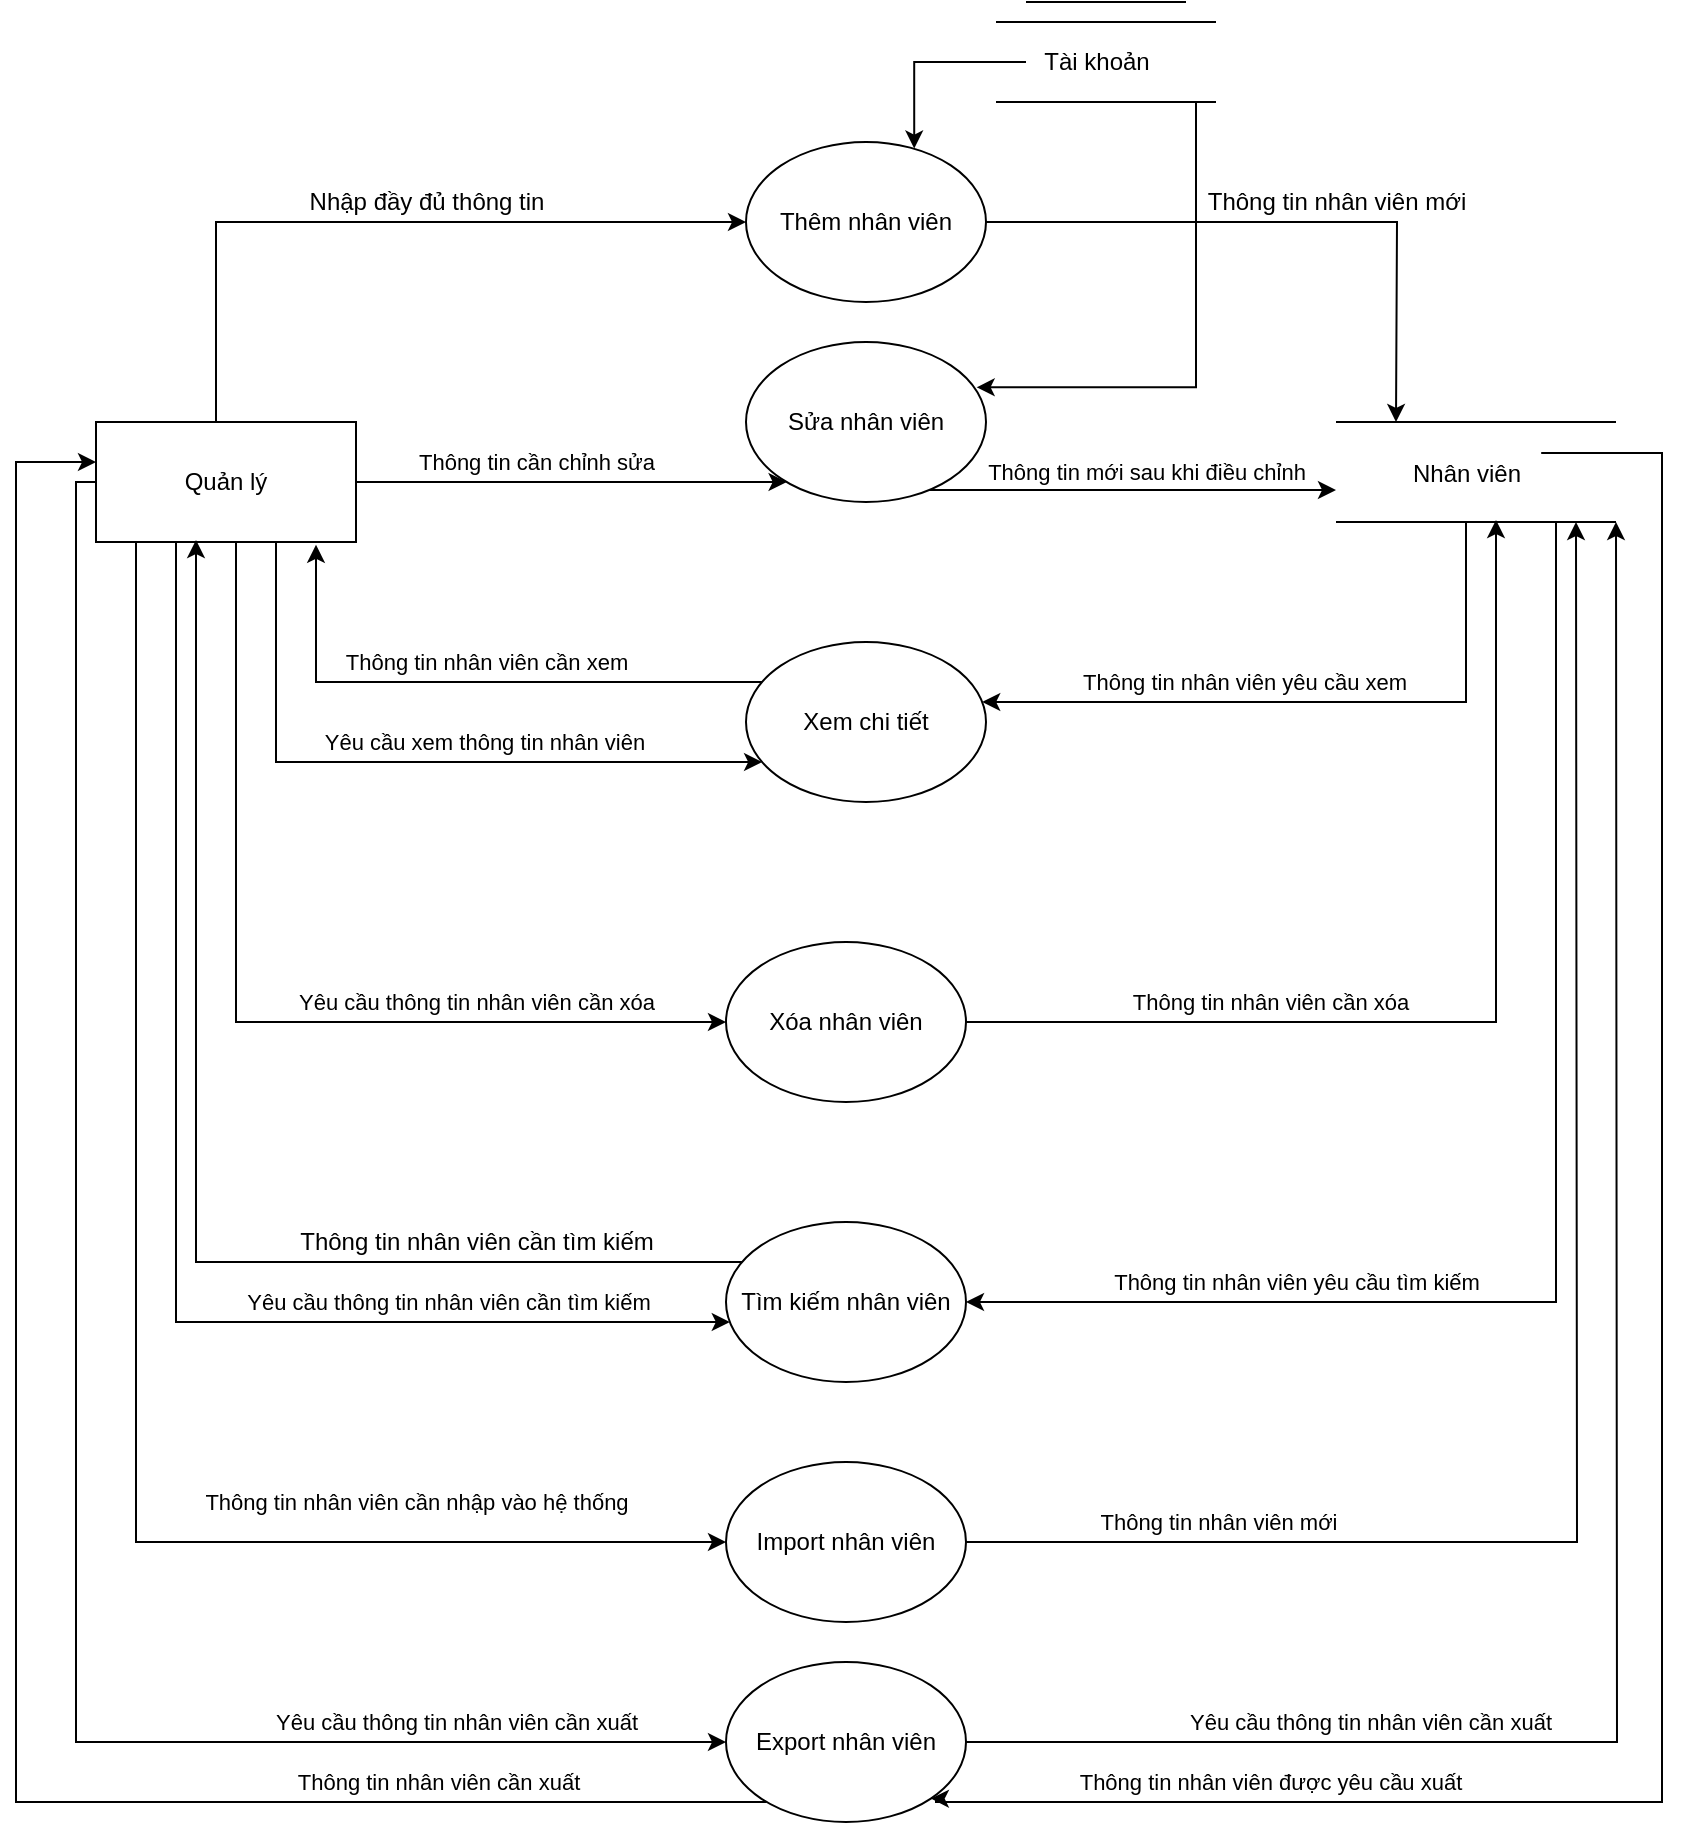 <mxfile version="16.0.3" type="device"><diagram id="R2lEEEUBdFMjLlhIrx00" name="Page-1"><mxGraphModel dx="1221" dy="634" grid="1" gridSize="10" guides="1" tooltips="1" connect="1" arrows="1" fold="1" page="1" pageScale="1" pageWidth="850" pageHeight="1100" math="0" shadow="0" extFonts="Permanent Marker^https://fonts.googleapis.com/css?family=Permanent+Marker"><root><mxCell id="0"/><mxCell id="1" parent="0"/><mxCell id="qpPjTsfXtciJ6-ruc6eX-25" style="edgeStyle=orthogonalEdgeStyle;rounded=0;orthogonalLoop=1;jettySize=auto;html=1;" parent="1" source="qpPjTsfXtciJ6-ruc6eX-1" target="qpPjTsfXtciJ6-ruc6eX-5" edge="1"><mxGeometry relative="1" as="geometry"><Array as="points"><mxPoint x="110" y="140"/></Array></mxGeometry></mxCell><mxCell id="qpPjTsfXtciJ6-ruc6eX-33" style="edgeStyle=orthogonalEdgeStyle;rounded=0;orthogonalLoop=1;jettySize=auto;html=1;" parent="1" source="qpPjTsfXtciJ6-ruc6eX-1" target="qpPjTsfXtciJ6-ruc6eX-6" edge="1"><mxGeometry relative="1" as="geometry"><Array as="points"><mxPoint x="340" y="270"/><mxPoint x="340" y="270"/></Array></mxGeometry></mxCell><mxCell id="qpPjTsfXtciJ6-ruc6eX-34" value="Thông tin cần chỉnh sửa" style="edgeLabel;html=1;align=center;verticalAlign=middle;resizable=0;points=[];" parent="qpPjTsfXtciJ6-ruc6eX-33" vertex="1" connectable="0"><mxGeometry x="-0.194" relative="1" as="geometry"><mxPoint x="3" y="-10" as="offset"/></mxGeometry></mxCell><mxCell id="qpPjTsfXtciJ6-ruc6eX-37" style="edgeStyle=orthogonalEdgeStyle;rounded=0;orthogonalLoop=1;jettySize=auto;html=1;" parent="1" source="qpPjTsfXtciJ6-ruc6eX-1" target="qpPjTsfXtciJ6-ruc6eX-9" edge="1"><mxGeometry relative="1" as="geometry"><Array as="points"><mxPoint x="140" y="410"/></Array></mxGeometry></mxCell><mxCell id="qpPjTsfXtciJ6-ruc6eX-38" value="Yêu cầu xem thông tin nhân viên" style="edgeLabel;html=1;align=center;verticalAlign=middle;resizable=0;points=[];" parent="qpPjTsfXtciJ6-ruc6eX-37" vertex="1" connectable="0"><mxGeometry x="-0.124" relative="1" as="geometry"><mxPoint x="59" y="-10" as="offset"/></mxGeometry></mxCell><mxCell id="qpPjTsfXtciJ6-ruc6eX-43" style="edgeStyle=orthogonalEdgeStyle;rounded=0;orthogonalLoop=1;jettySize=auto;html=1;" parent="1" source="qpPjTsfXtciJ6-ruc6eX-1" target="qpPjTsfXtciJ6-ruc6eX-7" edge="1"><mxGeometry relative="1" as="geometry"><Array as="points"><mxPoint x="120" y="540"/></Array></mxGeometry></mxCell><mxCell id="qpPjTsfXtciJ6-ruc6eX-44" value="Yêu cầu thông tin nhân viên cần xóa" style="edgeLabel;html=1;align=center;verticalAlign=middle;resizable=0;points=[];" parent="qpPjTsfXtciJ6-ruc6eX-43" vertex="1" connectable="0"><mxGeometry x="0.493" relative="1" as="geometry"><mxPoint x="-2" y="-10" as="offset"/></mxGeometry></mxCell><mxCell id="qpPjTsfXtciJ6-ruc6eX-47" style="edgeStyle=orthogonalEdgeStyle;rounded=0;orthogonalLoop=1;jettySize=auto;html=1;" parent="1" source="qpPjTsfXtciJ6-ruc6eX-1" target="qpPjTsfXtciJ6-ruc6eX-8" edge="1"><mxGeometry relative="1" as="geometry"><Array as="points"><mxPoint x="90" y="690"/></Array></mxGeometry></mxCell><mxCell id="qpPjTsfXtciJ6-ruc6eX-48" value="Yêu cầu thông tin nhân viên cần tìm kiếm" style="edgeLabel;html=1;align=center;verticalAlign=middle;resizable=0;points=[];" parent="qpPjTsfXtciJ6-ruc6eX-47" vertex="1" connectable="0"><mxGeometry x="0.606" y="-2" relative="1" as="geometry"><mxPoint x="-10" y="-12" as="offset"/></mxGeometry></mxCell><mxCell id="R-auny97bDGTehmVkG5V-3" value="Thông tin nhân viên cần nhập vào hệ thống" style="edgeStyle=orthogonalEdgeStyle;rounded=0;orthogonalLoop=1;jettySize=auto;html=1;" parent="1" source="qpPjTsfXtciJ6-ruc6eX-1" target="R-auny97bDGTehmVkG5V-1" edge="1"><mxGeometry x="0.61" y="20" relative="1" as="geometry"><Array as="points"><mxPoint x="70" y="800"/></Array><mxPoint as="offset"/></mxGeometry></mxCell><mxCell id="R-auny97bDGTehmVkG5V-6" style="edgeStyle=orthogonalEdgeStyle;rounded=0;orthogonalLoop=1;jettySize=auto;html=1;" parent="1" source="qpPjTsfXtciJ6-ruc6eX-1" target="R-auny97bDGTehmVkG5V-2" edge="1"><mxGeometry relative="1" as="geometry"><Array as="points"><mxPoint x="40" y="270"/><mxPoint x="40" y="900"/></Array></mxGeometry></mxCell><mxCell id="R-auny97bDGTehmVkG5V-7" value="Yêu cầu thông tin nhân viên cần xuất" style="edgeLabel;html=1;align=center;verticalAlign=middle;resizable=0;points=[];" parent="R-auny97bDGTehmVkG5V-6" vertex="1" connectable="0"><mxGeometry x="0.692" y="3" relative="1" as="geometry"><mxPoint x="13" y="-7" as="offset"/></mxGeometry></mxCell><mxCell id="qpPjTsfXtciJ6-ruc6eX-1" value="Quản lý" style="rounded=0;whiteSpace=wrap;html=1;" parent="1" vertex="1"><mxGeometry x="50" y="240" width="130" height="60" as="geometry"/></mxCell><mxCell id="qpPjTsfXtciJ6-ruc6eX-2" value="" style="endArrow=none;html=1;rounded=0;" parent="1" edge="1"><mxGeometry width="50" height="50" relative="1" as="geometry"><mxPoint x="670" y="240" as="sourcePoint"/><mxPoint x="810" y="240" as="targetPoint"/></mxGeometry></mxCell><mxCell id="qpPjTsfXtciJ6-ruc6eX-3" value="" style="endArrow=none;html=1;rounded=0;" parent="1" edge="1"><mxGeometry width="50" height="50" relative="1" as="geometry"><mxPoint x="670" y="290" as="sourcePoint"/><mxPoint x="790" y="290" as="targetPoint"/></mxGeometry></mxCell><mxCell id="qpPjTsfXtciJ6-ruc6eX-39" style="edgeStyle=orthogonalEdgeStyle;rounded=0;orthogonalLoop=1;jettySize=auto;html=1;" parent="1" target="qpPjTsfXtciJ6-ruc6eX-9" edge="1"><mxGeometry relative="1" as="geometry"><mxPoint x="735" y="290" as="sourcePoint"/><Array as="points"><mxPoint x="735" y="380"/></Array></mxGeometry></mxCell><mxCell id="qpPjTsfXtciJ6-ruc6eX-40" value="Thông tin nhân viên yêu cầu xem" style="edgeLabel;html=1;align=center;verticalAlign=middle;resizable=0;points=[];" parent="qpPjTsfXtciJ6-ruc6eX-39" vertex="1" connectable="0"><mxGeometry x="0.147" relative="1" as="geometry"><mxPoint x="-11" y="-10" as="offset"/></mxGeometry></mxCell><mxCell id="qpPjTsfXtciJ6-ruc6eX-51" style="edgeStyle=orthogonalEdgeStyle;rounded=0;orthogonalLoop=1;jettySize=auto;html=1;" parent="1" target="qpPjTsfXtciJ6-ruc6eX-8" edge="1"><mxGeometry relative="1" as="geometry"><mxPoint x="810" y="290" as="sourcePoint"/><Array as="points"><mxPoint x="780" y="290"/><mxPoint x="780" y="680"/></Array></mxGeometry></mxCell><mxCell id="qpPjTsfXtciJ6-ruc6eX-52" value="Thông tin nhân viên yêu cầu tìm kiếm" style="edgeLabel;html=1;align=center;verticalAlign=middle;resizable=0;points=[];" parent="qpPjTsfXtciJ6-ruc6eX-51" vertex="1" connectable="0"><mxGeometry x="0.46" y="-4" relative="1" as="geometry"><mxPoint x="-28" y="-6" as="offset"/></mxGeometry></mxCell><mxCell id="R-auny97bDGTehmVkG5V-10" style="edgeStyle=orthogonalEdgeStyle;rounded=0;orthogonalLoop=1;jettySize=auto;html=1;entryX=1;entryY=1;entryDx=0;entryDy=0;" parent="1" target="R-auny97bDGTehmVkG5V-2" edge="1"><mxGeometry relative="1" as="geometry"><mxPoint x="772.6" y="255.5" as="sourcePoint"/><mxPoint x="470.026" y="918.284" as="targetPoint"/><Array as="points"><mxPoint x="833" y="256"/><mxPoint x="833" y="930"/><mxPoint x="470" y="930"/><mxPoint x="470" y="928"/></Array></mxGeometry></mxCell><mxCell id="R-auny97bDGTehmVkG5V-11" value="Thông tin nhân viên được yêu cầu xuất" style="edgeLabel;html=1;align=center;verticalAlign=middle;resizable=0;points=[];" parent="R-auny97bDGTehmVkG5V-10" vertex="1" connectable="0"><mxGeometry x="0.69" relative="1" as="geometry"><mxPoint y="-10" as="offset"/></mxGeometry></mxCell><mxCell id="qpPjTsfXtciJ6-ruc6eX-4" value="Nhân viên" style="text;html=1;align=center;verticalAlign=middle;resizable=0;points=[];autosize=1;strokeColor=none;fillColor=none;" parent="1" vertex="1"><mxGeometry x="700" y="255.5" width="70" height="20" as="geometry"/></mxCell><mxCell id="qpPjTsfXtciJ6-ruc6eX-31" style="edgeStyle=orthogonalEdgeStyle;rounded=0;orthogonalLoop=1;jettySize=auto;html=1;" parent="1" source="qpPjTsfXtciJ6-ruc6eX-5" edge="1"><mxGeometry relative="1" as="geometry"><mxPoint x="700" y="240" as="targetPoint"/></mxGeometry></mxCell><mxCell id="qpPjTsfXtciJ6-ruc6eX-5" value="Thêm nhân viên" style="ellipse;whiteSpace=wrap;html=1;" parent="1" vertex="1"><mxGeometry x="375" y="100" width="120" height="80" as="geometry"/></mxCell><mxCell id="qpPjTsfXtciJ6-ruc6eX-35" style="edgeStyle=orthogonalEdgeStyle;rounded=0;orthogonalLoop=1;jettySize=auto;html=1;" parent="1" source="qpPjTsfXtciJ6-ruc6eX-6" edge="1"><mxGeometry relative="1" as="geometry"><mxPoint x="670" y="274" as="targetPoint"/><Array as="points"><mxPoint x="540" y="274"/><mxPoint x="540" y="274"/></Array></mxGeometry></mxCell><mxCell id="qpPjTsfXtciJ6-ruc6eX-36" value="Thông tin mới sau khi điều chỉnh" style="edgeLabel;html=1;align=center;verticalAlign=middle;resizable=0;points=[];" parent="qpPjTsfXtciJ6-ruc6eX-35" vertex="1" connectable="0"><mxGeometry x="-0.086" y="2" relative="1" as="geometry"><mxPoint x="15" y="-7" as="offset"/></mxGeometry></mxCell><mxCell id="qpPjTsfXtciJ6-ruc6eX-6" value="Sửa nhân viên" style="ellipse;whiteSpace=wrap;html=1;" parent="1" vertex="1"><mxGeometry x="375" y="200" width="120" height="80" as="geometry"/></mxCell><mxCell id="qpPjTsfXtciJ6-ruc6eX-45" style="edgeStyle=orthogonalEdgeStyle;rounded=0;orthogonalLoop=1;jettySize=auto;html=1;" parent="1" source="qpPjTsfXtciJ6-ruc6eX-7" edge="1"><mxGeometry relative="1" as="geometry"><mxPoint x="750" y="289" as="targetPoint"/><Array as="points"><mxPoint x="750" y="540"/><mxPoint x="750" y="289"/></Array></mxGeometry></mxCell><mxCell id="qpPjTsfXtciJ6-ruc6eX-46" value="Thông tin nhân viên cần xóa" style="edgeLabel;html=1;align=center;verticalAlign=middle;resizable=0;points=[];" parent="qpPjTsfXtciJ6-ruc6eX-45" vertex="1" connectable="0"><mxGeometry x="-0.694" y="-2" relative="1" as="geometry"><mxPoint x="73" y="-12" as="offset"/></mxGeometry></mxCell><mxCell id="qpPjTsfXtciJ6-ruc6eX-7" value="Xóa nhân viên" style="ellipse;whiteSpace=wrap;html=1;" parent="1" vertex="1"><mxGeometry x="365" y="500" width="120" height="80" as="geometry"/></mxCell><mxCell id="qpPjTsfXtciJ6-ruc6eX-53" style="edgeStyle=orthogonalEdgeStyle;rounded=0;orthogonalLoop=1;jettySize=auto;html=1;" parent="1" source="qpPjTsfXtciJ6-ruc6eX-8" edge="1"><mxGeometry relative="1" as="geometry"><mxPoint x="100" y="299" as="targetPoint"/><Array as="points"><mxPoint x="100" y="660"/><mxPoint x="100" y="299"/></Array></mxGeometry></mxCell><mxCell id="qpPjTsfXtciJ6-ruc6eX-8" value="Tìm kiếm nhân viên" style="ellipse;whiteSpace=wrap;html=1;" parent="1" vertex="1"><mxGeometry x="365" y="640" width="120" height="80" as="geometry"/></mxCell><mxCell id="qpPjTsfXtciJ6-ruc6eX-41" style="edgeStyle=orthogonalEdgeStyle;rounded=0;orthogonalLoop=1;jettySize=auto;html=1;entryX=0.844;entryY=1.024;entryDx=0;entryDy=0;entryPerimeter=0;" parent="1" source="qpPjTsfXtciJ6-ruc6eX-9" target="qpPjTsfXtciJ6-ruc6eX-1" edge="1"><mxGeometry relative="1" as="geometry"><Array as="points"><mxPoint x="160" y="370"/><mxPoint x="160" y="301"/></Array></mxGeometry></mxCell><mxCell id="qpPjTsfXtciJ6-ruc6eX-42" value="Thông tin nhân viên cần xem" style="edgeLabel;html=1;align=center;verticalAlign=middle;resizable=0;points=[];" parent="qpPjTsfXtciJ6-ruc6eX-41" vertex="1" connectable="0"><mxGeometry x="-0.052" y="-1" relative="1" as="geometry"><mxPoint y="-9" as="offset"/></mxGeometry></mxCell><mxCell id="qpPjTsfXtciJ6-ruc6eX-9" value="Xem chi tiết" style="ellipse;whiteSpace=wrap;html=1;" parent="1" vertex="1"><mxGeometry x="375" y="350" width="120" height="80" as="geometry"/></mxCell><mxCell id="qpPjTsfXtciJ6-ruc6eX-13" value="" style="endArrow=none;html=1;rounded=0;" parent="1" edge="1"><mxGeometry width="50" height="50" relative="1" as="geometry"><mxPoint x="500" y="80.0" as="sourcePoint"/><mxPoint x="610" y="80" as="targetPoint"/></mxGeometry></mxCell><mxCell id="qpPjTsfXtciJ6-ruc6eX-14" value="" style="endArrow=none;html=1;rounded=0;" parent="1" edge="1"><mxGeometry width="50" height="50" relative="1" as="geometry"><mxPoint x="500" y="40.0" as="sourcePoint"/><mxPoint x="610" y="40" as="targetPoint"/></mxGeometry></mxCell><mxCell id="qpPjTsfXtciJ6-ruc6eX-29" style="edgeStyle=orthogonalEdgeStyle;rounded=0;orthogonalLoop=1;jettySize=auto;html=1;entryX=0.961;entryY=0.283;entryDx=0;entryDy=0;entryPerimeter=0;" parent="1" target="qpPjTsfXtciJ6-ruc6eX-6" edge="1"><mxGeometry relative="1" as="geometry"><mxPoint x="600" y="80" as="sourcePoint"/><Array as="points"><mxPoint x="600" y="223"/></Array></mxGeometry></mxCell><mxCell id="qpPjTsfXtciJ6-ruc6eX-30" style="edgeStyle=orthogonalEdgeStyle;rounded=0;orthogonalLoop=1;jettySize=auto;html=1;entryX=0.701;entryY=0.041;entryDx=0;entryDy=0;entryPerimeter=0;" parent="1" source="qpPjTsfXtciJ6-ruc6eX-15" target="qpPjTsfXtciJ6-ruc6eX-5" edge="1"><mxGeometry relative="1" as="geometry"/></mxCell><mxCell id="qpPjTsfXtciJ6-ruc6eX-15" value="Tài khoản" style="text;html=1;align=center;verticalAlign=middle;resizable=0;points=[];autosize=1;strokeColor=none;fillColor=none;" parent="1" vertex="1"><mxGeometry x="515" y="50.0" width="70" height="20" as="geometry"/></mxCell><mxCell id="qpPjTsfXtciJ6-ruc6eX-26" value="Nhập đầy đủ thông tin" style="text;html=1;align=center;verticalAlign=middle;resizable=0;points=[];autosize=1;strokeColor=none;fillColor=none;" parent="1" vertex="1"><mxGeometry x="150" y="120" width="130" height="20" as="geometry"/></mxCell><mxCell id="qpPjTsfXtciJ6-ruc6eX-32" value="Thông tin nhân viên mới" style="text;html=1;align=center;verticalAlign=middle;resizable=0;points=[];autosize=1;strokeColor=none;fillColor=none;" parent="1" vertex="1"><mxGeometry x="595" y="120" width="150" height="20" as="geometry"/></mxCell><mxCell id="qpPjTsfXtciJ6-ruc6eX-54" value="Thông tin nhân viên cần tìm kiếm" style="text;html=1;align=center;verticalAlign=middle;resizable=0;points=[];autosize=1;strokeColor=none;fillColor=none;" parent="1" vertex="1"><mxGeometry x="145" y="640" width="190" height="20" as="geometry"/></mxCell><mxCell id="qpPjTsfXtciJ6-ruc6eX-57" value="" style="endArrow=none;html=1;rounded=0;" parent="1" edge="1"><mxGeometry width="50" height="50" relative="1" as="geometry"><mxPoint x="515" y="30" as="sourcePoint"/><mxPoint x="595" y="30" as="targetPoint"/></mxGeometry></mxCell><mxCell id="R-auny97bDGTehmVkG5V-4" style="edgeStyle=orthogonalEdgeStyle;rounded=0;orthogonalLoop=1;jettySize=auto;html=1;" parent="1" source="R-auny97bDGTehmVkG5V-1" edge="1"><mxGeometry relative="1" as="geometry"><mxPoint x="790" y="290" as="targetPoint"/></mxGeometry></mxCell><mxCell id="R-auny97bDGTehmVkG5V-5" value="Thông tin nhân viên mới" style="edgeLabel;html=1;align=center;verticalAlign=middle;resizable=0;points=[];" parent="R-auny97bDGTehmVkG5V-4" vertex="1" connectable="0"><mxGeometry x="-0.692" y="1" relative="1" as="geometry"><mxPoint y="-9" as="offset"/></mxGeometry></mxCell><mxCell id="R-auny97bDGTehmVkG5V-1" value="Import nhân viên" style="ellipse;whiteSpace=wrap;html=1;" parent="1" vertex="1"><mxGeometry x="365" y="760" width="120" height="80" as="geometry"/></mxCell><mxCell id="R-auny97bDGTehmVkG5V-8" style="edgeStyle=orthogonalEdgeStyle;rounded=0;orthogonalLoop=1;jettySize=auto;html=1;" parent="1" source="R-auny97bDGTehmVkG5V-2" edge="1"><mxGeometry relative="1" as="geometry"><mxPoint x="810" y="290" as="targetPoint"/></mxGeometry></mxCell><mxCell id="R-auny97bDGTehmVkG5V-9" value="Yêu cầu thông tin nhân viên cần xuất" style="edgeLabel;html=1;align=center;verticalAlign=middle;resizable=0;points=[];" parent="R-auny97bDGTehmVkG5V-8" vertex="1" connectable="0"><mxGeometry x="-0.569" y="-4" relative="1" as="geometry"><mxPoint y="-14" as="offset"/></mxGeometry></mxCell><mxCell id="R-auny97bDGTehmVkG5V-12" style="edgeStyle=orthogonalEdgeStyle;rounded=0;orthogonalLoop=1;jettySize=auto;html=1;" parent="1" source="R-auny97bDGTehmVkG5V-2" target="qpPjTsfXtciJ6-ruc6eX-1" edge="1"><mxGeometry relative="1" as="geometry"><Array as="points"><mxPoint x="10" y="930"/><mxPoint x="10" y="260"/></Array></mxGeometry></mxCell><mxCell id="R-auny97bDGTehmVkG5V-13" value="Thông tin nhân viên cần xuất" style="edgeLabel;html=1;align=center;verticalAlign=middle;resizable=0;points=[];" parent="R-auny97bDGTehmVkG5V-12" vertex="1" connectable="0"><mxGeometry x="-0.517" y="3" relative="1" as="geometry"><mxPoint x="97" y="-13" as="offset"/></mxGeometry></mxCell><mxCell id="R-auny97bDGTehmVkG5V-2" value="Export nhân viên" style="ellipse;whiteSpace=wrap;html=1;" parent="1" vertex="1"><mxGeometry x="365" y="860" width="120" height="80" as="geometry"/></mxCell></root></mxGraphModel></diagram></mxfile>